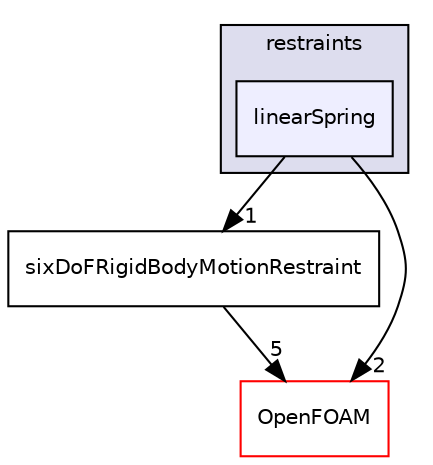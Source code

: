 digraph "src/sixDoFRigidBodyMotion/sixDoFRigidBodyMotion/restraints/linearSpring" {
  bgcolor=transparent;
  compound=true
  node [ fontsize="10", fontname="Helvetica"];
  edge [ labelfontsize="10", labelfontname="Helvetica"];
  subgraph clusterdir_72e9e3456c414eac52b3a6275bc6c58e {
    graph [ bgcolor="#ddddee", pencolor="black", label="restraints" fontname="Helvetica", fontsize="10", URL="dir_72e9e3456c414eac52b3a6275bc6c58e.html"]
  dir_ed8c2e13203cd45b5d17172bbda4d891 [shape=box, label="linearSpring", style="filled", fillcolor="#eeeeff", pencolor="black", URL="dir_ed8c2e13203cd45b5d17172bbda4d891.html"];
  }
  dir_6e1bc2e36688850bd3aeabb66192bef0 [shape=box label="sixDoFRigidBodyMotionRestraint" URL="dir_6e1bc2e36688850bd3aeabb66192bef0.html"];
  dir_c5473ff19b20e6ec4dfe5c310b3778a8 [shape=box label="OpenFOAM" color="red" URL="dir_c5473ff19b20e6ec4dfe5c310b3778a8.html"];
  dir_6e1bc2e36688850bd3aeabb66192bef0->dir_c5473ff19b20e6ec4dfe5c310b3778a8 [headlabel="5", labeldistance=1.5 headhref="dir_002744_001898.html"];
  dir_ed8c2e13203cd45b5d17172bbda4d891->dir_6e1bc2e36688850bd3aeabb66192bef0 [headlabel="1", labeldistance=1.5 headhref="dir_002670_002744.html"];
  dir_ed8c2e13203cd45b5d17172bbda4d891->dir_c5473ff19b20e6ec4dfe5c310b3778a8 [headlabel="2", labeldistance=1.5 headhref="dir_002670_001898.html"];
}
